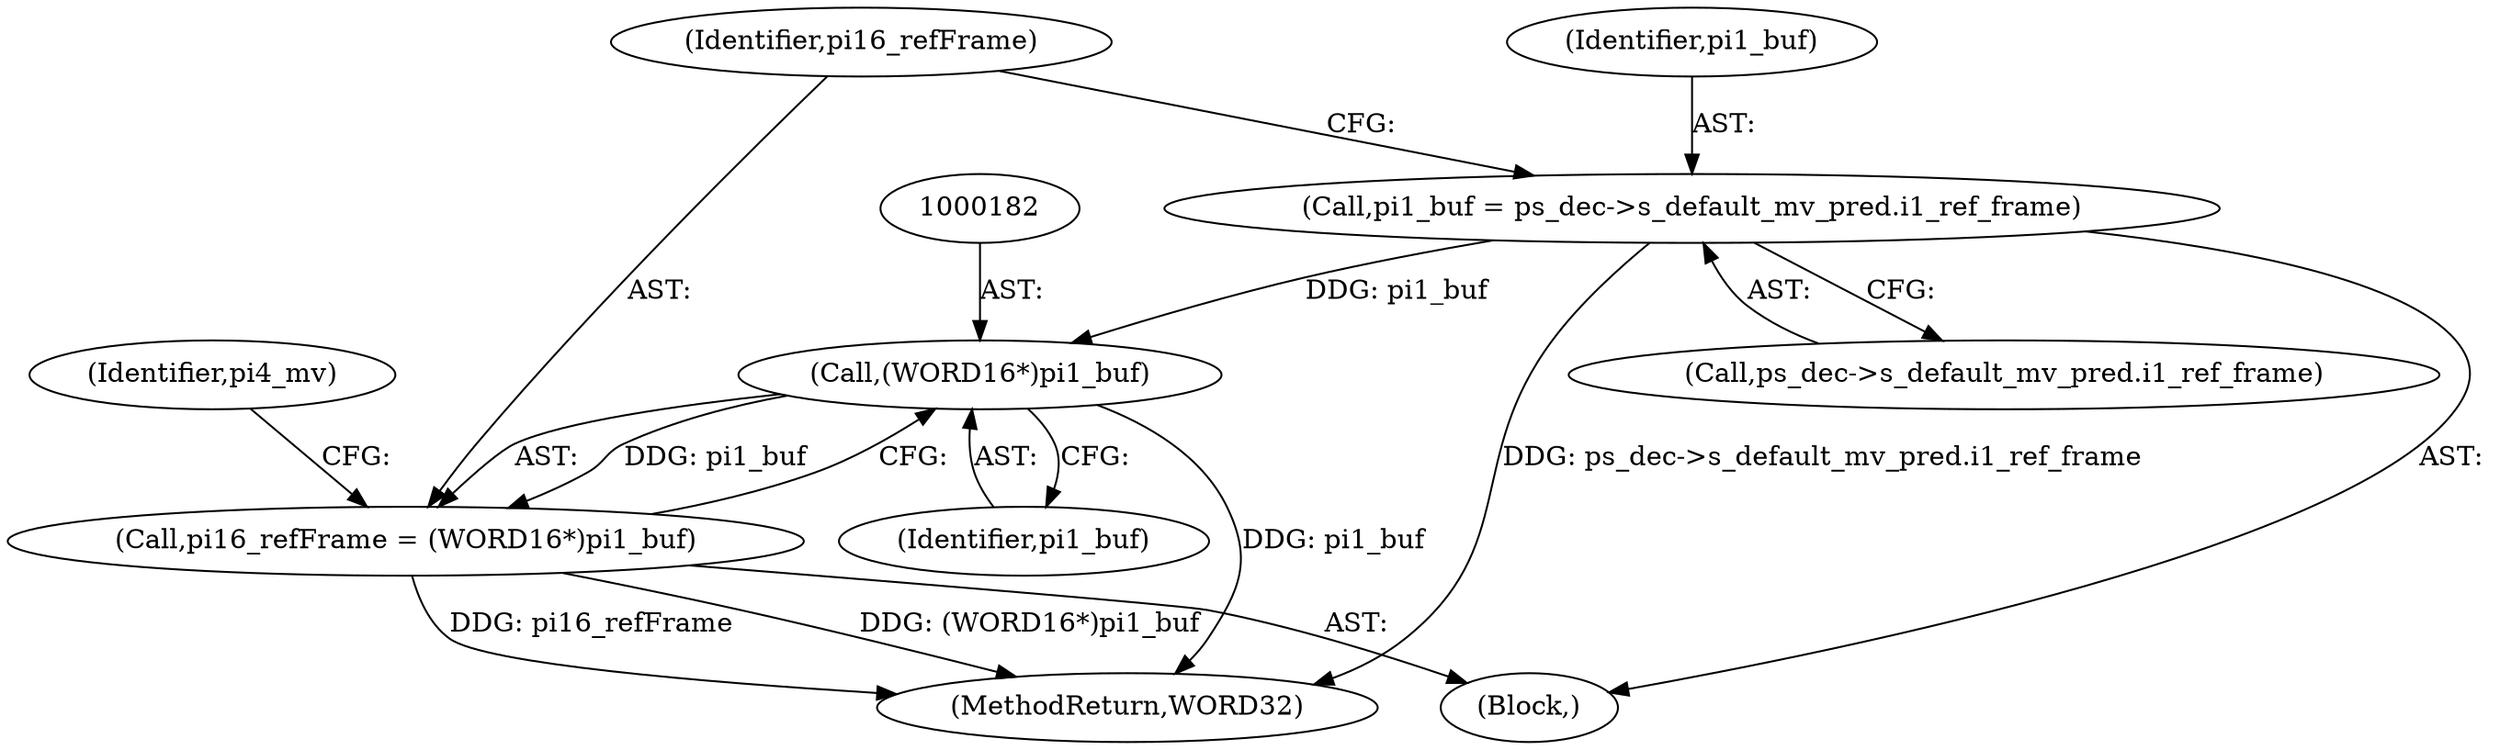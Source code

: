 digraph "0_Android_943323f1d9d3dd5c2634deb26cbe72343ca6b3db_0@pointer" {
"1000172" [label="(Call,pi1_buf = ps_dec->s_default_mv_pred.i1_ref_frame)"];
"1000181" [label="(Call,(WORD16*)pi1_buf)"];
"1000179" [label="(Call,pi16_refFrame = (WORD16*)pi1_buf)"];
"1000155" [label="(Block,)"];
"1001224" [label="(MethodReturn,WORD32)"];
"1000180" [label="(Identifier,pi16_refFrame)"];
"1000181" [label="(Call,(WORD16*)pi1_buf)"];
"1000179" [label="(Call,pi16_refFrame = (WORD16*)pi1_buf)"];
"1000186" [label="(Identifier,pi4_mv)"];
"1000174" [label="(Call,ps_dec->s_default_mv_pred.i1_ref_frame)"];
"1000183" [label="(Identifier,pi1_buf)"];
"1000173" [label="(Identifier,pi1_buf)"];
"1000172" [label="(Call,pi1_buf = ps_dec->s_default_mv_pred.i1_ref_frame)"];
"1000172" -> "1000155"  [label="AST: "];
"1000172" -> "1000174"  [label="CFG: "];
"1000173" -> "1000172"  [label="AST: "];
"1000174" -> "1000172"  [label="AST: "];
"1000180" -> "1000172"  [label="CFG: "];
"1000172" -> "1001224"  [label="DDG: ps_dec->s_default_mv_pred.i1_ref_frame"];
"1000172" -> "1000181"  [label="DDG: pi1_buf"];
"1000181" -> "1000179"  [label="AST: "];
"1000181" -> "1000183"  [label="CFG: "];
"1000182" -> "1000181"  [label="AST: "];
"1000183" -> "1000181"  [label="AST: "];
"1000179" -> "1000181"  [label="CFG: "];
"1000181" -> "1001224"  [label="DDG: pi1_buf"];
"1000181" -> "1000179"  [label="DDG: pi1_buf"];
"1000179" -> "1000155"  [label="AST: "];
"1000180" -> "1000179"  [label="AST: "];
"1000186" -> "1000179"  [label="CFG: "];
"1000179" -> "1001224"  [label="DDG: (WORD16*)pi1_buf"];
"1000179" -> "1001224"  [label="DDG: pi16_refFrame"];
}
